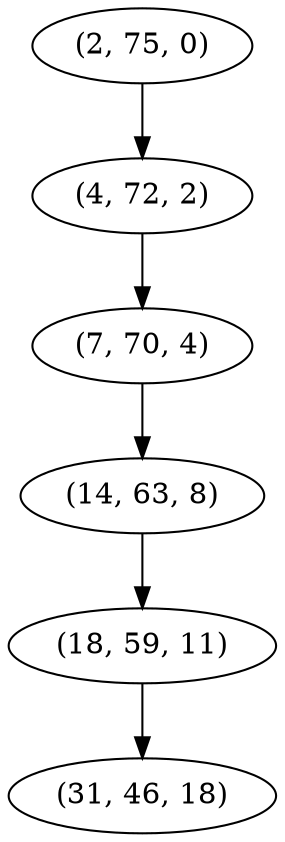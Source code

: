 digraph tree {
    "(2, 75, 0)";
    "(4, 72, 2)";
    "(7, 70, 4)";
    "(14, 63, 8)";
    "(18, 59, 11)";
    "(31, 46, 18)";
    "(2, 75, 0)" -> "(4, 72, 2)";
    "(4, 72, 2)" -> "(7, 70, 4)";
    "(7, 70, 4)" -> "(14, 63, 8)";
    "(14, 63, 8)" -> "(18, 59, 11)";
    "(18, 59, 11)" -> "(31, 46, 18)";
}
